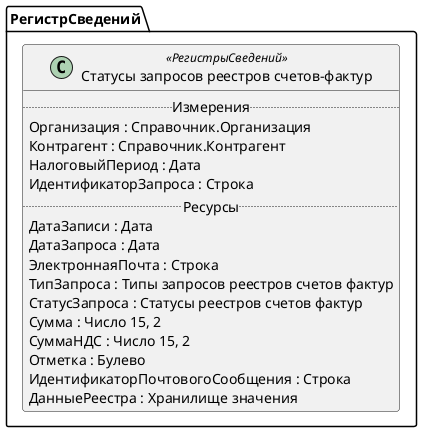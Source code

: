 ﻿@startuml СтатусыЗапросовРеестровСчетовФактур
'!include templates.wsd
'..\include templates.wsd
class РегистрСведений.СтатусыЗапросовРеестровСчетовФактур as "Статусы запросов реестров счетов-фактур" <<РегистрыСведений>>
{
..Измерения..
Организация : Справочник.Организация
Контрагент : Справочник.Контрагент
НалоговыйПериод : Дата
ИдентификаторЗапроса : Строка
..Ресурсы..
ДатаЗаписи : Дата
ДатаЗапроса : Дата
ЭлектроннаяПочта : Строка
ТипЗапроса : Типы запросов реестров счетов фактур
СтатусЗапроса : Статусы реестров счетов фактур
Сумма : Число 15, 2
СуммаНДС : Число 15, 2
Отметка : Булево
ИдентификаторПочтовогоСообщения : Строка
ДанныеРеестра : Хранилище значения
}
@enduml
